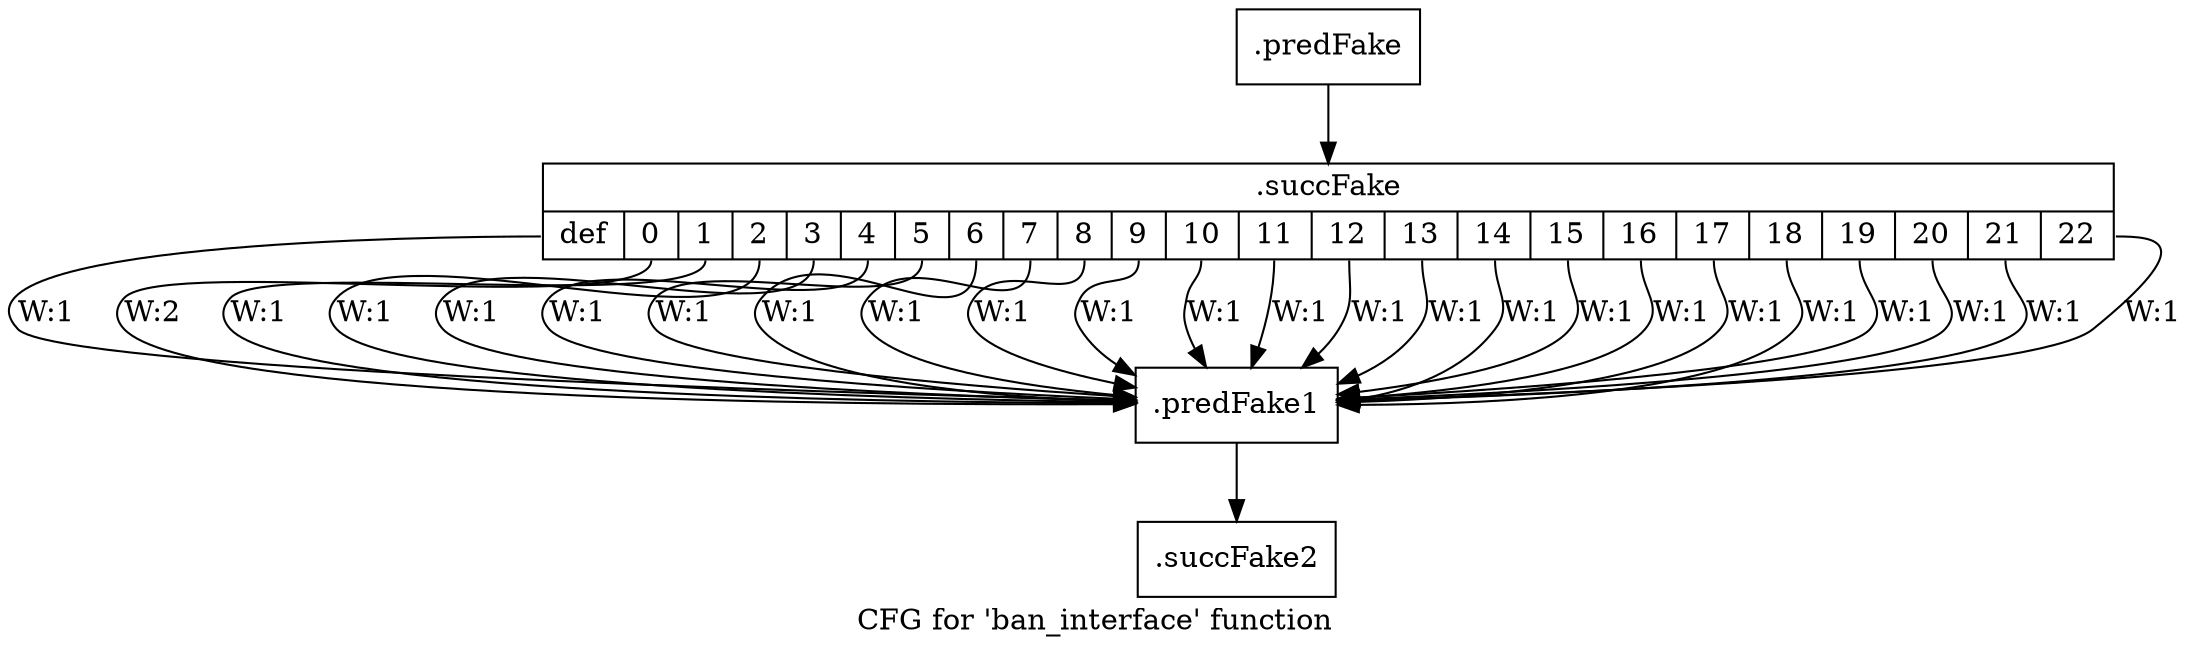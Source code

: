 digraph "CFG for 'ban_interface' function" {
	label="CFG for 'ban_interface' function";

	Node0x4e50690 [shape=record,filename="",linenumber="",label="{.predFake}"];
	Node0x4e50690 -> Node0x4e40e00[ callList="" memoryops="" filename="../../../../../src/ban_interface.cpp" execusionnum="1"];
	Node0x4e40e00 [shape=record,filename="../../../../../src/ban_interface.cpp",linenumber="8",label="{.succFake|{<s0>def|<s1>0|<s2>1|<s3>2|<s4>3|<s5>4|<s6>5|<s7>6|<s8>7|<s9>8|<s10>9|<s11>10|<s12>11|<s13>12|<s14>13|<s15>14|<s16>15|<s17>16|<s18>17|<s19>18|<s20>19|<s21>20|<s22>21|<s23>22}}"];
	Node0x4e40e00:s0 -> Node0x4e510e0[label="W:1" callList="" memoryops="" filename="../../../../../src/ban_interface.cpp" execusionnum="0"];
	Node0x4e40e00:s1 -> Node0x4e510e0[label="W:2" callList="2:10" memoryops="" filename="../../../../../src/ban_interface.cpp" execusionnum="1"];
	Node0x4e40e00:s2 -> Node0x4e510e0[label="W:1" callList="6:14" memoryops="" filename="../../../../../src/ban_interface.cpp" execusionnum="0"];
	Node0x4e40e00:s3 -> Node0x4e510e0[label="W:1" callList="7:18" memoryops="" filename="../../../../../src/ban_interface.cpp" execusionnum="0"];
	Node0x4e40e00:s4 -> Node0x4e510e0[label="W:1" callList="8:22" memoryops="" filename="../../../../../src/ban_interface.cpp" execusionnum="0"];
	Node0x4e40e00:s5 -> Node0x4e510e0[label="W:1" callList="11:26" memoryops="" filename="../../../../../src/ban_interface.cpp" execusionnum="0"];
	Node0x4e40e00:s6 -> Node0x4e510e0[label="W:1" callList="13:30" memoryops="" filename="../../../../../src/ban_interface.cpp" execusionnum="0"];
	Node0x4e40e00:s7 -> Node0x4e510e0[label="W:1" callList="14:34" memoryops="" filename="../../../../../src/ban_interface.cpp" execusionnum="0"];
	Node0x4e40e00:s8 -> Node0x4e510e0[label="W:1" callList="15:38" memoryops="" filename="../../../../../src/ban_interface.cpp" execusionnum="0"];
	Node0x4e40e00:s9 -> Node0x4e510e0[label="W:1" callList="16:42" memoryops="" filename="../../../../../src/ban_interface.cpp" execusionnum="0"];
	Node0x4e40e00:s10 -> Node0x4e510e0[label="W:1" callList="17:46" memoryops="" filename="../../../../../src/ban_interface.cpp" execusionnum="0"];
	Node0x4e40e00:s11 -> Node0x4e510e0[label="W:1" callList="18:50" memoryops="" filename="../../../../../src/ban_interface.cpp" execusionnum="0"];
	Node0x4e40e00:s12 -> Node0x4e510e0[label="W:1" callList="19:54" memoryops="" filename="../../../../../src/ban_interface.cpp" execusionnum="0"];
	Node0x4e40e00:s13 -> Node0x4e510e0[label="W:1" callList="20:58" memoryops="" filename="../../../../../src/ban_interface.cpp" execusionnum="0"];
	Node0x4e40e00:s14 -> Node0x4e510e0[label="W:1" callList="21:62" memoryops="" filename="../../../../../src/ban_interface.cpp" execusionnum="0"];
	Node0x4e40e00:s15 -> Node0x4e510e0[label="W:1" callList="22:66" memoryops="" filename="../../../../../src/ban_interface.cpp" execusionnum="0"];
	Node0x4e40e00:s16 -> Node0x4e510e0[label="W:1" callList="23:70" memoryops="" filename="../../../../../src/ban_interface.cpp" execusionnum="0"];
	Node0x4e40e00:s17 -> Node0x4e510e0[label="W:1" callList="24:74" memoryops="" filename="../../../../../src/ban_interface.cpp" execusionnum="0"];
	Node0x4e40e00:s18 -> Node0x4e510e0[label="W:1" callList="3:78" memoryops="" filename="../../../../../src/ban_interface.cpp" execusionnum="0"];
	Node0x4e40e00:s19 -> Node0x4e510e0[label="W:1" callList="25:82" memoryops="" filename="../../../../../src/ban_interface.cpp" execusionnum="0"];
	Node0x4e40e00:s20 -> Node0x4e510e0[label="W:1" callList="26:86" memoryops="" filename="../../../../../src/ban_interface.cpp" execusionnum="0"];
	Node0x4e40e00:s21 -> Node0x4e510e0[label="W:1" callList="27:90" memoryops="" filename="../../../../../src/ban_interface.cpp" execusionnum="0"];
	Node0x4e40e00:s22 -> Node0x4e510e0[label="W:1" callList="28:94" memoryops="" filename="../../../../../src/ban_interface.cpp" execusionnum="0"];
	Node0x4e40e00:s23 -> Node0x4e510e0[label="W:1" callList="29:98" memoryops="" filename="../../../../../src/ban_interface.cpp" execusionnum="0"];
	Node0x4e510e0 [shape=record,filename="../../../../../src/ban_interface.cpp",linenumber="105",label="{.predFake1}"];
	Node0x4e510e0 -> Node0x4e40f60[ callList="" memoryops="" filename="../../../../../src/ban_interface.cpp" execusionnum="1"];
	Node0x4e40f60 [shape=record,filename="../../../../../src/ban_interface.cpp",linenumber="105",label="{.succFake2}"];
}
